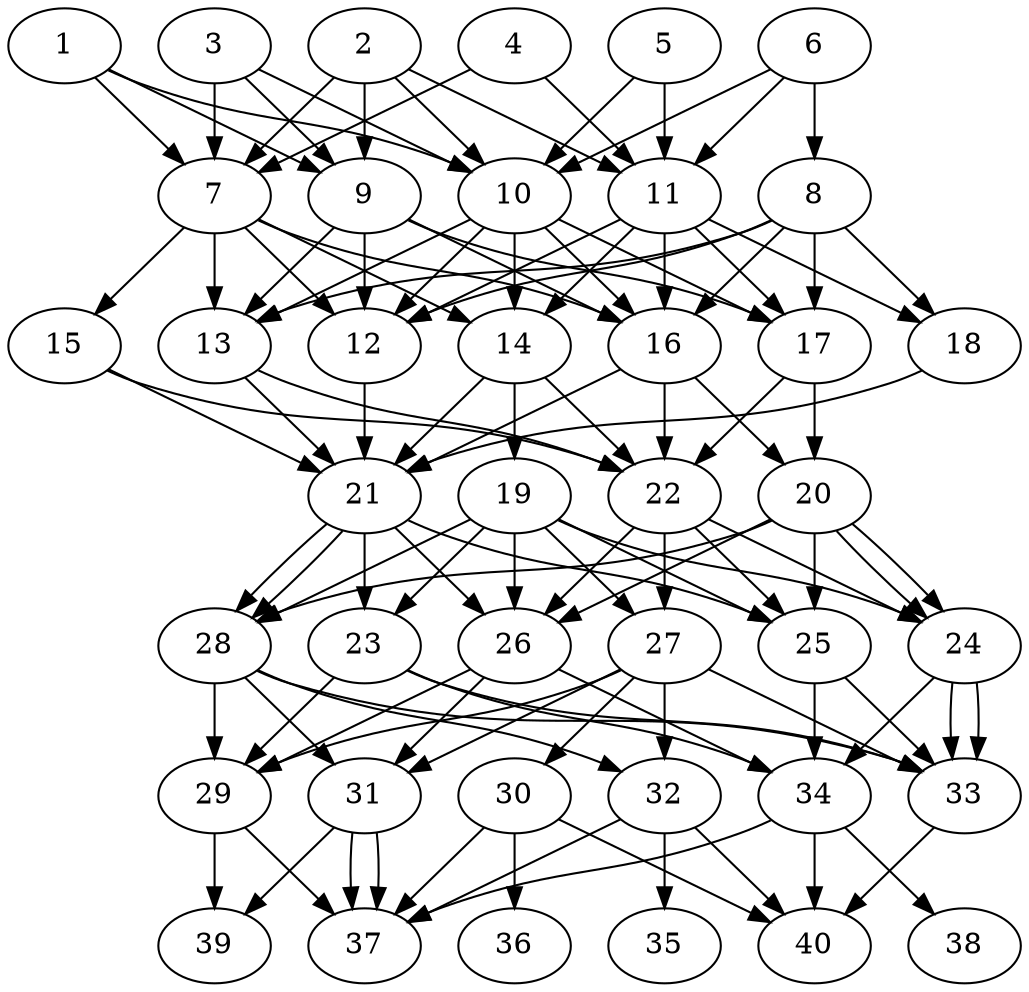 // DAG automatically generated by daggen at Thu Oct  3 14:06:48 2019
// ./daggen --dot -n 40 --ccr 0.4 --fat 0.5 --regular 0.7 --density 0.9 --mindata 5242880 --maxdata 52428800 
digraph G {
  1 [size="44362240", alpha="0.01", expect_size="17744896"] 
  1 -> 7 [size ="17744896"]
  1 -> 9 [size ="17744896"]
  1 -> 10 [size ="17744896"]
  2 [size="84715520", alpha="0.06", expect_size="33886208"] 
  2 -> 7 [size ="33886208"]
  2 -> 9 [size ="33886208"]
  2 -> 10 [size ="33886208"]
  2 -> 11 [size ="33886208"]
  3 [size="118827520", alpha="0.01", expect_size="47531008"] 
  3 -> 7 [size ="47531008"]
  3 -> 9 [size ="47531008"]
  3 -> 10 [size ="47531008"]
  4 [size="85312000", alpha="0.03", expect_size="34124800"] 
  4 -> 7 [size ="34124800"]
  4 -> 11 [size ="34124800"]
  5 [size="67233280", alpha="0.09", expect_size="26893312"] 
  5 -> 10 [size ="26893312"]
  5 -> 11 [size ="26893312"]
  6 [size="116175360", alpha="0.06", expect_size="46470144"] 
  6 -> 8 [size ="46470144"]
  6 -> 10 [size ="46470144"]
  6 -> 11 [size ="46470144"]
  7 [size="48412160", alpha="0.15", expect_size="19364864"] 
  7 -> 12 [size ="19364864"]
  7 -> 13 [size ="19364864"]
  7 -> 14 [size ="19364864"]
  7 -> 15 [size ="19364864"]
  7 -> 16 [size ="19364864"]
  8 [size="109703680", alpha="0.02", expect_size="43881472"] 
  8 -> 12 [size ="43881472"]
  8 -> 13 [size ="43881472"]
  8 -> 16 [size ="43881472"]
  8 -> 17 [size ="43881472"]
  8 -> 18 [size ="43881472"]
  9 [size="67202560", alpha="0.02", expect_size="26881024"] 
  9 -> 12 [size ="26881024"]
  9 -> 13 [size ="26881024"]
  9 -> 16 [size ="26881024"]
  9 -> 17 [size ="26881024"]
  10 [size="70714880", alpha="0.13", expect_size="28285952"] 
  10 -> 12 [size ="28285952"]
  10 -> 13 [size ="28285952"]
  10 -> 14 [size ="28285952"]
  10 -> 16 [size ="28285952"]
  10 -> 17 [size ="28285952"]
  11 [size="130265600", alpha="0.15", expect_size="52106240"] 
  11 -> 12 [size ="52106240"]
  11 -> 14 [size ="52106240"]
  11 -> 16 [size ="52106240"]
  11 -> 17 [size ="52106240"]
  11 -> 18 [size ="52106240"]
  12 [size="19092480", alpha="0.14", expect_size="7636992"] 
  12 -> 21 [size ="7636992"]
  13 [size="53273600", alpha="0.16", expect_size="21309440"] 
  13 -> 21 [size ="21309440"]
  13 -> 22 [size ="21309440"]
  14 [size="57402880", alpha="0.20", expect_size="22961152"] 
  14 -> 19 [size ="22961152"]
  14 -> 21 [size ="22961152"]
  14 -> 22 [size ="22961152"]
  15 [size="74972160", alpha="0.11", expect_size="29988864"] 
  15 -> 21 [size ="29988864"]
  15 -> 22 [size ="29988864"]
  16 [size="128739840", alpha="0.01", expect_size="51495936"] 
  16 -> 20 [size ="51495936"]
  16 -> 21 [size ="51495936"]
  16 -> 22 [size ="51495936"]
  17 [size="48547840", alpha="0.15", expect_size="19419136"] 
  17 -> 20 [size ="19419136"]
  17 -> 22 [size ="19419136"]
  18 [size="18506240", alpha="0.16", expect_size="7402496"] 
  18 -> 21 [size ="7402496"]
  19 [size="30958080", alpha="0.04", expect_size="12383232"] 
  19 -> 23 [size ="12383232"]
  19 -> 24 [size ="12383232"]
  19 -> 25 [size ="12383232"]
  19 -> 26 [size ="12383232"]
  19 -> 27 [size ="12383232"]
  19 -> 28 [size ="12383232"]
  20 [size="41192960", alpha="0.07", expect_size="16477184"] 
  20 -> 24 [size ="16477184"]
  20 -> 24 [size ="16477184"]
  20 -> 25 [size ="16477184"]
  20 -> 26 [size ="16477184"]
  20 -> 28 [size ="16477184"]
  21 [size="119966720", alpha="0.15", expect_size="47986688"] 
  21 -> 23 [size ="47986688"]
  21 -> 25 [size ="47986688"]
  21 -> 26 [size ="47986688"]
  21 -> 28 [size ="47986688"]
  21 -> 28 [size ="47986688"]
  22 [size="92526080", alpha="0.16", expect_size="37010432"] 
  22 -> 24 [size ="37010432"]
  22 -> 25 [size ="37010432"]
  22 -> 26 [size ="37010432"]
  22 -> 27 [size ="37010432"]
  23 [size="57282560", alpha="0.15", expect_size="22913024"] 
  23 -> 29 [size ="22913024"]
  23 -> 33 [size ="22913024"]
  23 -> 34 [size ="22913024"]
  24 [size="31749120", alpha="0.05", expect_size="12699648"] 
  24 -> 33 [size ="12699648"]
  24 -> 33 [size ="12699648"]
  24 -> 34 [size ="12699648"]
  25 [size="29931520", alpha="0.05", expect_size="11972608"] 
  25 -> 33 [size ="11972608"]
  25 -> 34 [size ="11972608"]
  26 [size="91965440", alpha="0.03", expect_size="36786176"] 
  26 -> 29 [size ="36786176"]
  26 -> 31 [size ="36786176"]
  26 -> 34 [size ="36786176"]
  27 [size="99714560", alpha="0.06", expect_size="39885824"] 
  27 -> 29 [size ="39885824"]
  27 -> 30 [size ="39885824"]
  27 -> 31 [size ="39885824"]
  27 -> 32 [size ="39885824"]
  27 -> 33 [size ="39885824"]
  28 [size="70443520", alpha="0.06", expect_size="28177408"] 
  28 -> 29 [size ="28177408"]
  28 -> 31 [size ="28177408"]
  28 -> 32 [size ="28177408"]
  28 -> 33 [size ="28177408"]
  29 [size="44239360", alpha="0.15", expect_size="17695744"] 
  29 -> 37 [size ="17695744"]
  29 -> 39 [size ="17695744"]
  30 [size="65262080", alpha="0.14", expect_size="26104832"] 
  30 -> 36 [size ="26104832"]
  30 -> 37 [size ="26104832"]
  30 -> 40 [size ="26104832"]
  31 [size="105297920", alpha="0.13", expect_size="42119168"] 
  31 -> 37 [size ="42119168"]
  31 -> 37 [size ="42119168"]
  31 -> 39 [size ="42119168"]
  32 [size="77642240", alpha="0.12", expect_size="31056896"] 
  32 -> 35 [size ="31056896"]
  32 -> 37 [size ="31056896"]
  32 -> 40 [size ="31056896"]
  33 [size="53903360", alpha="0.19", expect_size="21561344"] 
  33 -> 40 [size ="21561344"]
  34 [size="21839360", alpha="0.13", expect_size="8735744"] 
  34 -> 37 [size ="8735744"]
  34 -> 38 [size ="8735744"]
  34 -> 40 [size ="8735744"]
  35 [size="53657600", alpha="0.17", expect_size="21463040"] 
  36 [size="85519360", alpha="0.01", expect_size="34207744"] 
  37 [size="102528000", alpha="0.11", expect_size="41011200"] 
  38 [size="22026240", alpha="0.02", expect_size="8810496"] 
  39 [size="58575360", alpha="0.16", expect_size="23430144"] 
  40 [size="30343680", alpha="0.15", expect_size="12137472"] 
}
